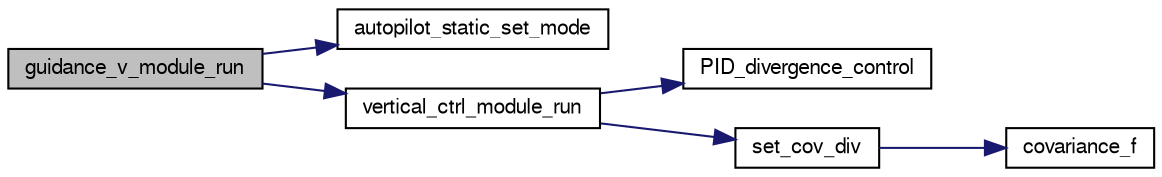 digraph "guidance_v_module_run"
{
  edge [fontname="FreeSans",fontsize="10",labelfontname="FreeSans",labelfontsize="10"];
  node [fontname="FreeSans",fontsize="10",shape=record];
  rankdir="LR";
  Node1 [label="guidance_v_module_run",height=0.2,width=0.4,color="black", fillcolor="grey75", style="filled", fontcolor="black"];
  Node1 -> Node2 [color="midnightblue",fontsize="10",style="solid",fontname="FreeSans"];
  Node2 [label="autopilot_static_set_mode",height=0.2,width=0.4,color="black", fillcolor="white", style="filled",URL="$fixedwing_2autopilot__static_8c.html#af7eb08dcaaeb9f55fe1b77230b0e78c3"];
  Node1 -> Node3 [color="midnightblue",fontsize="10",style="solid",fontname="FreeSans"];
  Node3 [label="vertical_ctrl_module_run",height=0.2,width=0.4,color="black", fillcolor="white", style="filled",URL="$optical__flow__hover_8c.html#a9628e4f2b9a046bb7ff80c208ab85daa",tooltip="Run the vertical optical flow hover module. "];
  Node3 -> Node4 [color="midnightblue",fontsize="10",style="solid",fontname="FreeSans"];
  Node4 [label="PID_divergence_control",height=0.2,width=0.4,color="black", fillcolor="white", style="filled",URL="$optical__flow__functions_8c.html#a2488841685962503d134003daaae77f8",tooltip="Determine and set the thrust for constant divergence control. "];
  Node3 -> Node5 [color="midnightblue",fontsize="10",style="solid",fontname="FreeSans"];
  Node5 [label="set_cov_div",height=0.2,width=0.4,color="black", fillcolor="white", style="filled",URL="$optical__flow__functions_8c.html#a43d4f7bf1b6e93b4b62a84bbfb3d4813",tooltip="Set the covariance of the divergence and the thrust / past divergence This funciton should only be ca..."];
  Node5 -> Node6 [color="midnightblue",fontsize="10",style="solid",fontname="FreeSans"];
  Node6 [label="covariance_f",height=0.2,width=0.4,color="black", fillcolor="white", style="filled",URL="$pprz__stat_8c.html#ac75c0169ede28d21ada6d51e7431ea18",tooltip="Compute the covariance of two arrays V(X) = E[(X-E[X])(Y-E[Y])] = E[XY] - E[X]E[Y] where E[X] is the ..."];
}
